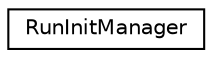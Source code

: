 digraph "Graphical Class Hierarchy"
{
 // LATEX_PDF_SIZE
  edge [fontname="Helvetica",fontsize="10",labelfontname="Helvetica",labelfontsize="10"];
  node [fontname="Helvetica",fontsize="10",shape=record];
  rankdir="LR";
  Node0 [label="RunInitManager",height=0.2,width=0.4,color="black", fillcolor="white", style="filled",URL="$class_run_init_manager.html",tooltip=" "];
}
